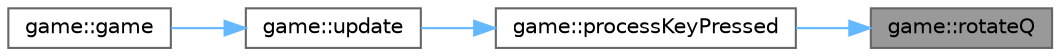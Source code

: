 digraph "game::rotateQ"
{
 // LATEX_PDF_SIZE
  bgcolor="transparent";
  edge [fontname=Helvetica,fontsize=10,labelfontname=Helvetica,labelfontsize=10];
  node [fontname=Helvetica,fontsize=10,shape=box,height=0.2,width=0.4];
  rankdir="RL";
  Node1 [label="game::rotateQ",height=0.2,width=0.4,color="gray40", fillcolor="grey60", style="filled", fontcolor="black",tooltip=" "];
  Node1 -> Node2 [dir="back",color="steelblue1",style="solid"];
  Node2 [label="game::processKeyPressed",height=0.2,width=0.4,color="grey40", fillcolor="white", style="filled",URL="$classgame_a9466b379a74f91e07acb2eb72308f896.html#a9466b379a74f91e07acb2eb72308f896",tooltip=" "];
  Node2 -> Node3 [dir="back",color="steelblue1",style="solid"];
  Node3 [label="game::update",height=0.2,width=0.4,color="grey40", fillcolor="white", style="filled",URL="$classgame_a2be7307eb3c9065fc7c728edd68d0a78.html#a2be7307eb3c9065fc7c728edd68d0a78",tooltip=" "];
  Node3 -> Node4 [dir="back",color="steelblue1",style="solid"];
  Node4 [label="game::game",height=0.2,width=0.4,color="grey40", fillcolor="white", style="filled",URL="$classgame_a48142f39e994013d00e7691244f86236.html#a48142f39e994013d00e7691244f86236",tooltip=" "];
}
